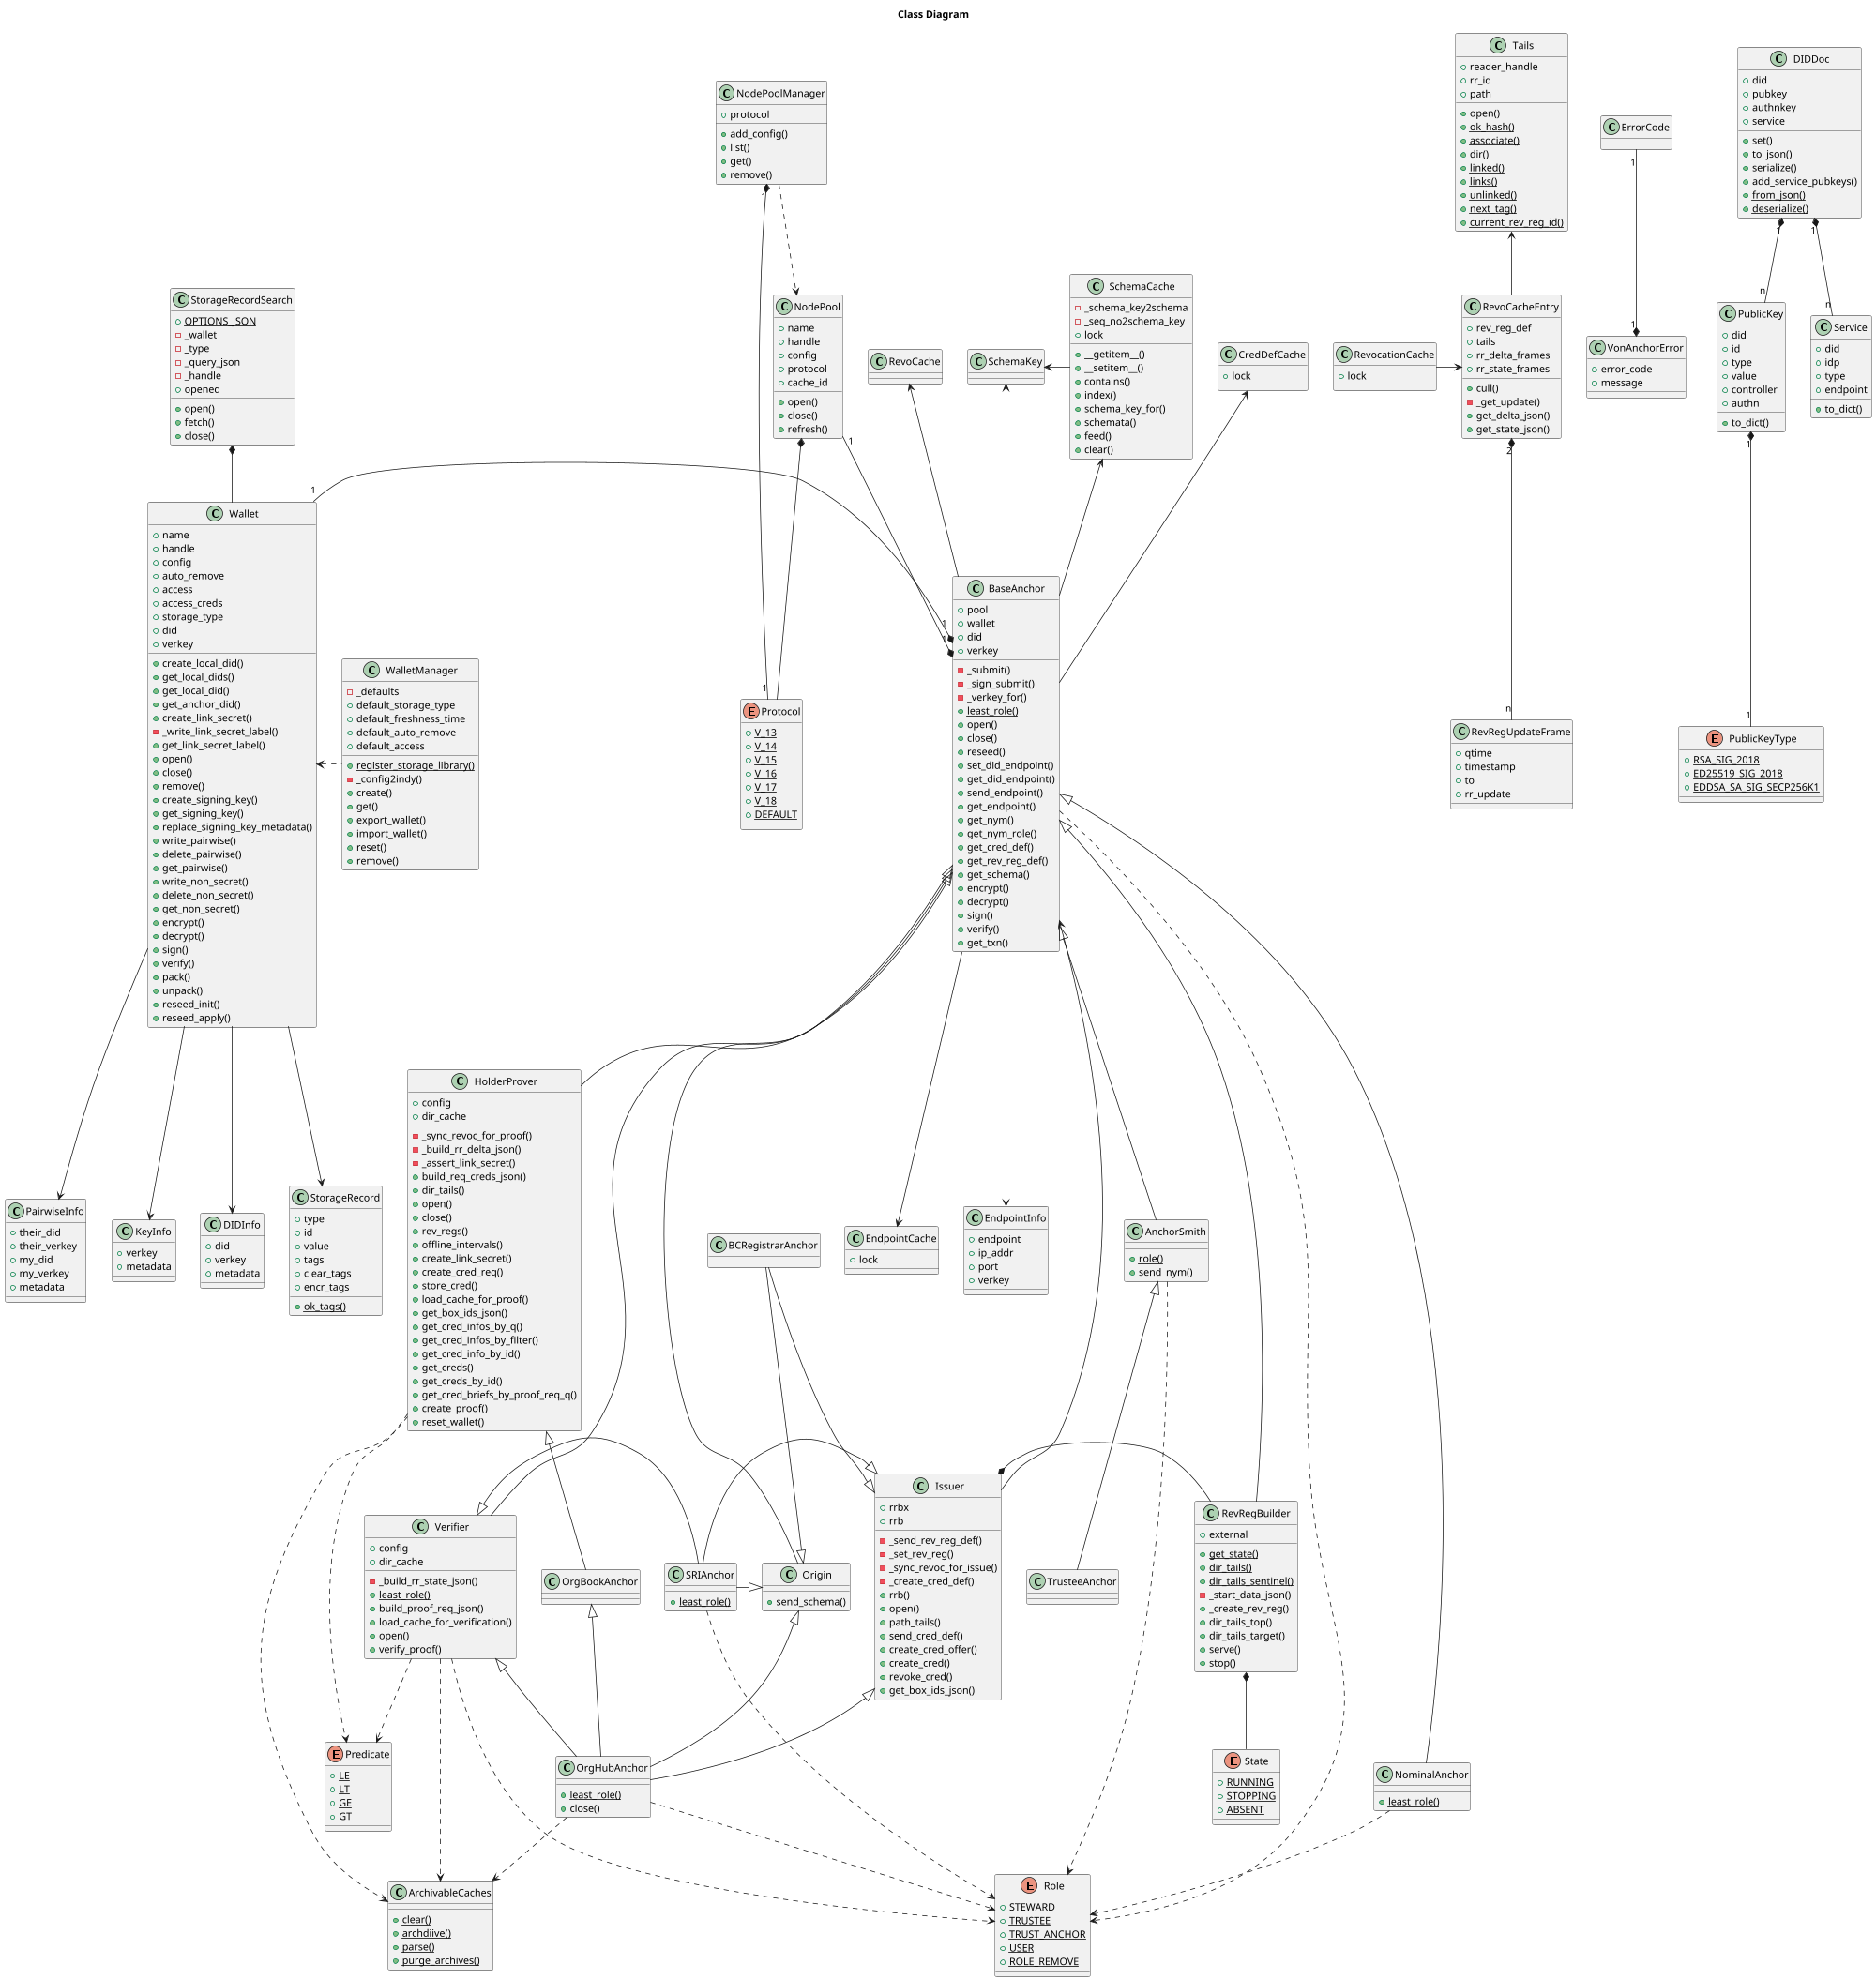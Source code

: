 @startuml
/'
Copyright 2017-2019 Government of Canada - Public Services and Procurement Canada - buyandsell.gc.ca

Licensed under the Apache License, Version 2.0 (the "License");
you may not use this file except in compliance with the License.
You may obtain a copy of the License at

http://www.apache.org/licenses/LICENSE-2.0
or
Unless required by applicable law or agreed to in writing, software
distributed under the License is distributed on an "AS IS" BASIS,
WITHOUT WARRANTIES OR CONDITIONS OF ANY KIND, either express or implied.
See the License for the specific language governing permissions and
limitations under the License.
'/

scale max 2000 width

title Class Diagram

class ErrorCode {
}

class VonAnchorError {
    +error_code
    +message
}

class SchemaKey {
}

class SchemaCache {
    -_schema_key2schema
    -_seq_no2schema_key
    +lock
    +__getitem__()
    +__setitem__()
    +contains()
    +index()
    +schema_key_for()
    +schemata()
    +feed()
    +clear()
}

class CredDefCache{
    +lock
}

class Tails {
    +reader_handle
    +rr_id
    +path
    +open()
    {static} +ok_hash()
    {static} +associate()
    {static} +dir()
    {static} +linked()
    {static} +links()
    {static} +unlinked()
    {static} +next_tag()
    {static} +current_rev_reg_id()
}

class RevoCacheEntry {
    +rev_reg_def
    +tails
    +cull()
    -_get_update()
    +rr_delta_frames
    +rr_state_frames
    +get_delta_json()
    +get_state_json()
}

class RevRegUpdateFrame {
    +qtime
    +timestamp
    +to
    +rr_update
}

class RevocationCache {
    +lock
}

class EndpointCache {
    +lock
}

class ArchivableCaches {
    {static} +clear()
    {static} +archdiive()
    {static} +parse()
    {static} +purge_archives()
}

class WalletManager {
    {static} +register_storage_library()
    -_defaults
    +default_storage_type
    +default_freshness_time
    +default_auto_remove
    +default_access
    -_config2indy()
    +create()
    +get()
    +export_wallet()
    +import_wallet()
    +reset()
    +remove()
}

class Wallet {
    +name
    +handle
    +config
    +auto_remove
    +access
    +access_creds
    +storage_type
    +did
    +verkey
    +create_local_did()
    +get_local_dids()
    +get_local_did()
    +get_anchor_did()
    +create_link_secret()
    -_write_link_secret_label()
    +get_link_secret_label()
    +open()
    +close()
    +remove()
    +create_signing_key()
    +get_signing_key()
    +replace_signing_key_metadata()
    +write_pairwise()
    +delete_pairwise()
    +get_pairwise()
    +write_non_secret()
    +delete_non_secret()
    +get_non_secret()
    +encrypt()
    +decrypt()
    +sign()
    +verify()
    +pack()
    +unpack()
    +reseed_init()
    +reseed_apply()
}

class KeyInfo {
    +verkey
    +metadata
}

class DIDInfo {
    +did
    +verkey
    +metadata
}

class StorageRecord {
    {static} +ok_tags()
    +type
    +id
    +value
    +tags
    +clear_tags
    +encr_tags
}

class StorageRecordSearch {
    {static} +OPTIONS_JSON
    -_wallet
    -_type
    -_query_json
    -_handle
    +opened
    +open()
    +fetch()
    +close()
}

class PairwiseInfo {
    +their_did
    +their_verkey
    +my_did
    +my_verkey
    +metadata
}

class EndpointInfo {
    +endpoint
    +ip_addr
    +port
    +verkey
}

enum Protocol {
    {static} +V_13
    {static} +V_14
    {static} +V_15
    {static} +V_16
    {static} +V_17
    {static} +V_18
    {static} +DEFAULT
}

class NodePoolManager {
    +protocol
    +add_config()
    +list()
    +get()
    +remove()
}

class NodePool {
    +name
    +handle
    +config
    +protocol
    +cache_id
    +open()
    +close()
    +refresh()
}

enum Predicate {
    {static} +LE
    {static} +LT
    {static} +GE
    {static} +GT
}

enum Role {
    {static} +STEWARD
    {static} +TRUSTEE
    {static} +TRUST_ANCHOR
    {static} +USER
    {static} +ROLE_REMOVE
}

class BaseAnchor {
    +pool
    +wallet
    +did
    +verkey
    -_submit()
    -_sign_submit()
    -_verkey_for()
    {static} +least_role()
    +open()
    +close()
    +reseed()
    +set_did_endpoint()
    +get_did_endpoint()
    +send_endpoint()
    +get_endpoint()
    +get_nym()
    +get_nym_role()
    +get_cred_def()
    +get_rev_reg_def()
    +get_schema()
    +encrypt()
    +decrypt()
    +sign()
    +verify()
    +get_txn()
}

class AnchorSmith {
    {static} +role()
    +send_nym()
}

class Origin {
    +send_schema()
}

class RevRegBuilder {
    {static} +get_state()
    {static} +dir_tails()
    {static} +dir_tails_sentinel()
    -_start_data_json()
    +external
    +_create_rev_reg()
    +dir_tails_top()
    +dir_tails_target()
    +serve()
    +stop()
}

enum State {
    {static} +RUNNING
    {static} +STOPPING
    {static} +ABSENT
}

class Issuer {
    -_send_rev_reg_def()
    -_set_rev_reg()
    -_sync_revoc_for_issue()
    -_create_cred_def()
    +rrbx
    +rrb
    +rrb()
    +open()
    +path_tails()
    +send_cred_def()
    +create_cred_offer()
    +create_cred()
    +revoke_cred()
    +get_box_ids_json()
}

class HolderProver {
    +config
    +dir_cache
    -_sync_revoc_for_proof()
    -_build_rr_delta_json()
    -_assert_link_secret()
    +build_req_creds_json()
    +dir_tails()
    +open()
    +close()
    +rev_regs()
    +offline_intervals()
    +create_link_secret()
    +create_cred_req()
    +store_cred()
    +load_cache_for_proof()
    +get_box_ids_json()
    +get_cred_infos_by_q()
    +get_cred_infos_by_filter()
    +get_cred_info_by_id()
    +get_creds()
    +get_creds_by_id()
    +get_cred_briefs_by_proof_req_q()
    +create_proof()
    +reset_wallet()
}

class Verifier {
    +config
    +dir_cache
    -_build_rr_state_json()
    {static} +least_role()
    +build_proof_req_json()
    +load_cache_for_verification()
    +open()
    +verify_proof()
}

class TrusteeAnchor {
}

class NominalAnchor {
    {static} +least_role()
}

class SRIAnchor {
    {static} +least_role()
}

class BCRegistrarAnchor {
}

class OrgBookAnchor {
}

class OrgHubAnchor {
    {static} +least_role()
    +close()
}

enum PublicKeyType {
    {static} +RSA_SIG_2018
    {static} +ED25519_SIG_2018
    {static} +EDDSA_SA_SIG_SECP256K1
}

class PublicKey {
    +did
    +id
    +type
    +value
    +controller
    +authn
    +to_dict()
}

class Service {
    +did
    +idp
    +type
    +endpoint
    +to_dict()
}

class DIDDoc {
    +did
    +pubkey
    +authnkey
    +service
    +set()
    +to_json()
    +serialize()
    +add_service_pubkeys()
    {static} +from_json()
    {static} +deserialize()
}

VonAnchorError "1" *-up- "1" ErrorCode
SchemaCache -left-> SchemaKey
BaseAnchor -left-> SchemaKey

NodePoolManager "1" *-- "1" Protocol
NodePoolManager ..> NodePool
NodePool *-- Protocol

RevRegBuilder *-- State

BaseAnchor -up-> SchemaCache
BaseAnchor "1" *-left- "1" Wallet
BaseAnchor "1" *-up- "1" NodePool

RevoCacheEntry -up-> Tails
RevoCacheEntry "2" *-down- "n" RevRegUpdateFrame
RevocationCache -> RevoCacheEntry

WalletManager .left.> Wallet

Wallet --> KeyInfo
Wallet --> DIDInfo
Wallet --> PairwiseInfo
Wallet --> StorageRecord

StorageRecordSearch *-- Wallet

BaseAnchor --> EndpointInfo

BaseAnchor -up-> RevoCache
BaseAnchor --> EndpointCache

BaseAnchor -up-> CredDefCache
BaseAnchor <|-down- AnchorSmith
BaseAnchor <|-down- Origin
BaseAnchor <|-down- HolderProver
BaseAnchor <|-down- Verifier
BaseAnchor <|-right- NominalAnchor

AnchorSmith <|-down- TrusteeAnchor
BaseAnchor <|-down- RevRegBuilder
BaseAnchor <-- Issuer
Issuer *- RevRegBuilder

Origin <|-left- SRIAnchor
Issuer <|-left- SRIAnchor
Verifier <|-right- SRIAnchor

Issuer <|-up- BCRegistrarAnchor
Origin <|-up- BCRegistrarAnchor

HolderProver <|-down- OrgBookAnchor

OrgBookAnchor <|-- OrgHubAnchor
Issuer <|-- OrgHubAnchor
Origin <|-- OrgHubAnchor
Verifier <|-- OrgHubAnchor

HolderProver ..> ArchivableCaches
Verifier ..> ArchivableCaches
OrgHubAnchor ..> ArchivableCaches

HolderProver ..> Predicate
Verifier ..> Predicate

BaseAnchor ..> Role
AnchorSmith ..> Role
Verifier ..> Role
NominalAnchor ..> Role
OrgHubAnchor ..> Role
SRIAnchor ..> Role

PublicKey "1" *-- "1" PublicKeyType
DIDDoc "1" *-- "n" PublicKey
DIDDoc "1" *-- "n" Service
@enduml
